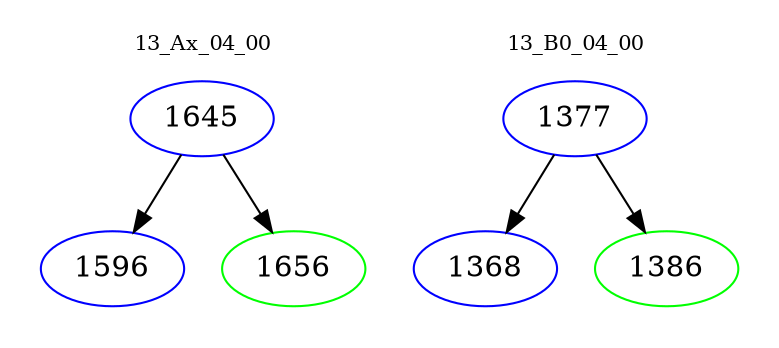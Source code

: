 digraph{
subgraph cluster_0 {
color = white
label = "13_Ax_04_00";
fontsize=10;
T0_1645 [label="1645", color="blue"]
T0_1645 -> T0_1596 [color="black"]
T0_1596 [label="1596", color="blue"]
T0_1645 -> T0_1656 [color="black"]
T0_1656 [label="1656", color="green"]
}
subgraph cluster_1 {
color = white
label = "13_B0_04_00";
fontsize=10;
T1_1377 [label="1377", color="blue"]
T1_1377 -> T1_1368 [color="black"]
T1_1368 [label="1368", color="blue"]
T1_1377 -> T1_1386 [color="black"]
T1_1386 [label="1386", color="green"]
}
}
